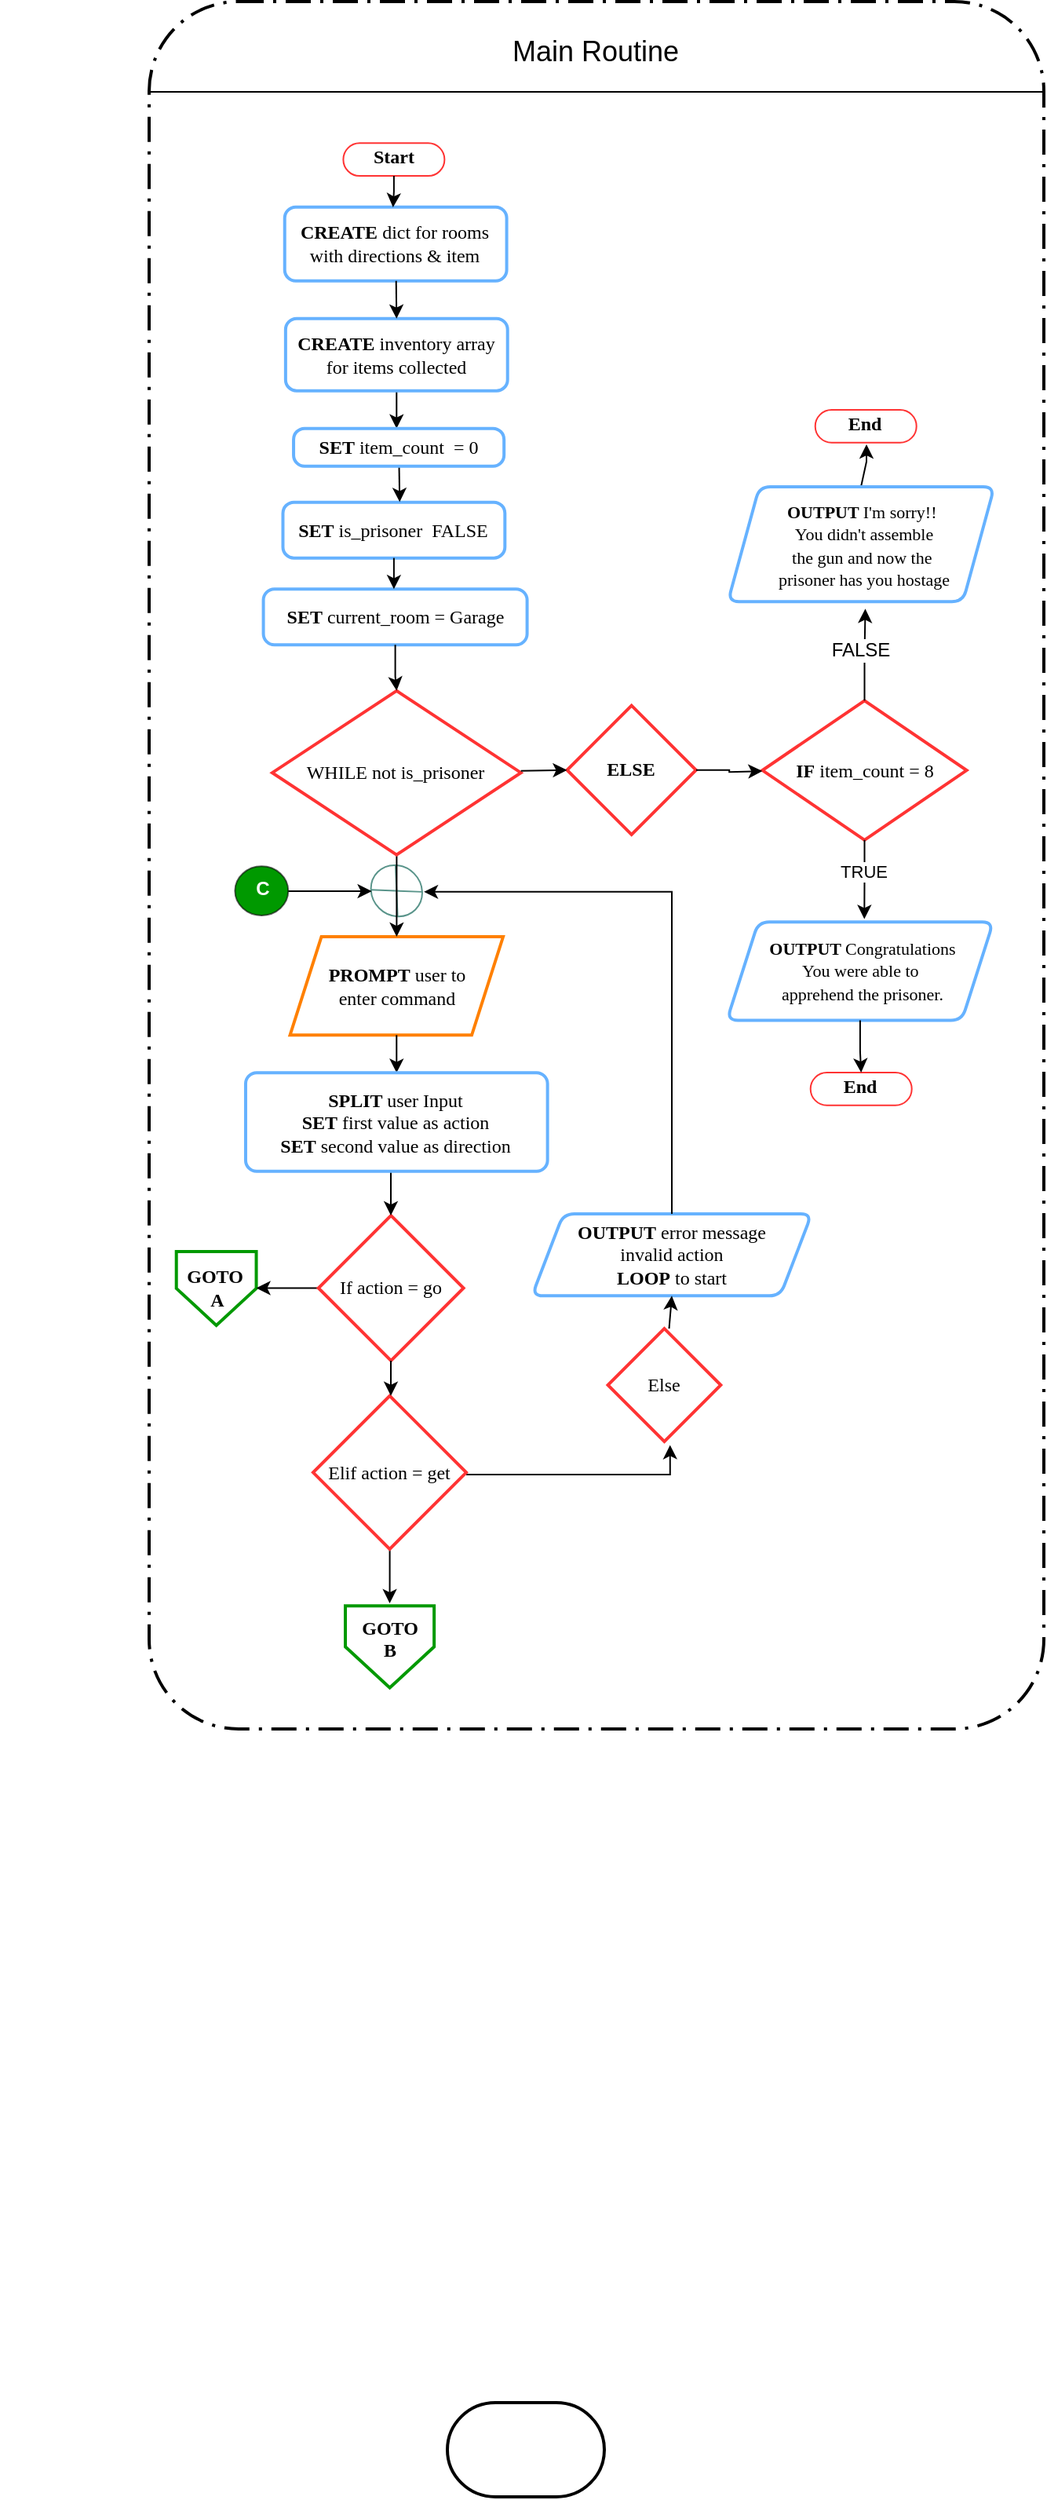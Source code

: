 <mxfile version="14.5.1" type="device" pages="2"><diagram name="Main" id="c7558073-3199-34d8-9f00-42111426c3f3"><mxGraphModel dx="749" dy="563" grid="1" gridSize="10" guides="1" tooltips="1" connect="1" arrows="1" fold="1" page="1" pageScale="1" pageWidth="826" pageHeight="1169" background="#ffffff" math="1" shadow="0"><root><mxCell id="0"/><mxCell id="1" parent="0"/><mxCell id="0WWLtKB3wUiJAzhcOd4G-40" value="Invalid Action" style="" parent="0"/><mxCell id="0WWLtKB3wUiJAzhcOd4G-45" value="Go Action" style="" parent="0"/><mxCell id="0WWLtKB3wUiJAzhcOd4G-46" value="Get Action" style="" parent="0"/><mxCell id="y08sAtkjnoNCUbRpF8mt-86" value="Main" style="" parent="0"/><mxCell id="9Ethjekv_V83rLhvx11K-10" value="" style="group" vertex="1" connectable="0" parent="y08sAtkjnoNCUbRpF8mt-86"><mxGeometry x="55" y="40" width="545" height="1010" as="geometry"/></mxCell><mxCell id="y08sAtkjnoNCUbRpF8mt-88" value="" style="group" parent="9Ethjekv_V83rLhvx11K-10" vertex="1" connectable="0"><mxGeometry width="381.233" height="1010" as="geometry"/></mxCell><mxCell id="9Ethjekv_V83rLhvx11K-9" value="" style="group" vertex="1" connectable="0" parent="9Ethjekv_V83rLhvx11K-10"><mxGeometry x="24.578" y="10.151" width="520.422" height="984.623" as="geometry"/></mxCell><mxCell id="mTEkUf8qKLwvpBxQWRvR-6" value="" style="group" vertex="1" connectable="0" parent="y08sAtkjnoNCUbRpF8mt-86"><mxGeometry x="150" y="11" width="570" height="1100" as="geometry"/></mxCell><mxCell id="mTEkUf8qKLwvpBxQWRvR-1" value="" style="group" vertex="1" connectable="0" parent="mTEkUf8qKLwvpBxQWRvR-6"><mxGeometry width="570" height="1100" as="geometry"/></mxCell><mxCell id="mTEkUf8qKLwvpBxQWRvR-2" value="" style="rounded=1;arcSize=10;dashed=1;strokeColor=#000000;fillColor=none;gradientColor=none;dashPattern=8 3 1 3;strokeWidth=2;container=0;" vertex="1" parent="mTEkUf8qKLwvpBxQWRvR-1"><mxGeometry y="-10" width="570" height="1100.0" as="geometry"/></mxCell><mxCell id="mTEkUf8qKLwvpBxQWRvR-3" value="Main Routine" style="text;html=1;resizable=0;autosize=1;align=center;verticalAlign=middle;points=[];fillColor=none;strokeColor=none;rounded=0;fontSize=18;container=0;" vertex="1" parent="mTEkUf8qKLwvpBxQWRvR-1"><mxGeometry x="223.924" y="7.349" width="120" height="30" as="geometry"/></mxCell><mxCell id="mTEkUf8qKLwvpBxQWRvR-4" value="" style="line;strokeWidth=1;html=1;fillColor=#FFFFFF;gradientColor=none;fontSize=18;" vertex="1" parent="mTEkUf8qKLwvpBxQWRvR-1"><mxGeometry y="5.763" width="570" height="83.524" as="geometry"/></mxCell><mxCell id="STAZ1fixS2PyeuKB8qIf-1" value="&lt;b&gt;&lt;font face=&quot;Times New Roman&quot;&gt;End&lt;/font&gt;&lt;/b&gt;" style="rounded=1;whiteSpace=wrap;html=1;fontFamily=Helvetica;fontSize=12;fontColor=#000000;align=center;strokeColor=#FF3333;fillColor=#FFFFFF;arcSize=50;imageWidth=24;fillOpacity=100;verticalAlign=middle;labelPosition=center;verticalLabelPosition=middle;spacingTop=-3;container=0;" vertex="1" parent="mTEkUf8qKLwvpBxQWRvR-1"><mxGeometry x="424.354" y="250.001" width="64.487" height="20.883" as="geometry"/></mxCell><mxCell id="STAZ1fixS2PyeuKB8qIf-2" style="edgeStyle=orthogonalEdgeStyle;rounded=0;orthogonalLoop=1;jettySize=auto;html=1;snapToPoint=1;" edge="1" parent="mTEkUf8qKLwvpBxQWRvR-1" source="y08sAtkjnoNCUbRpF8mt-111"><mxGeometry relative="1" as="geometry"><mxPoint x="457" y="272" as="targetPoint"/><Array as="points"><mxPoint x="457" y="283"/><mxPoint x="457" y="283"/><mxPoint x="457" y="272"/></Array></mxGeometry></mxCell><mxCell id="STAZ1fixS2PyeuKB8qIf-3" value="&lt;b&gt;&lt;font face=&quot;Times New Roman&quot;&gt;End&lt;/font&gt;&lt;/b&gt;" style="rounded=1;whiteSpace=wrap;html=1;fontFamily=Helvetica;fontSize=12;fontColor=#000000;align=center;strokeColor=#FF3333;fillColor=#FFFFFF;arcSize=50;imageWidth=24;fillOpacity=100;verticalAlign=middle;labelPosition=center;verticalLabelPosition=middle;spacingTop=-3;container=0;direction=west;" vertex="1" parent="mTEkUf8qKLwvpBxQWRvR-1"><mxGeometry x="421.354" y="672.001" width="64.487" height="20.883" as="geometry"/></mxCell><mxCell id="y08sAtkjnoNCUbRpF8mt-111" value="&lt;font style=&quot;font-size: 11px&quot;&gt;&lt;b&gt;OUTPUT &lt;/b&gt;I'm sorry!!&amp;nbsp;&lt;br&gt;You didn't assemble&lt;br&gt;the gun and now the&amp;nbsp;&lt;br&gt;prisoner has you hostage&lt;br&gt;&lt;/font&gt;" style="shape=parallelogram;perimeter=parallelogramPerimeter;whiteSpace=wrap;html=1;fixedSize=1;rounded=1;fontFamily=Times New Roman;strokeColor=#66B2FF;strokeWidth=2;arcSize=14;container=0;spacingLeft=3;" parent="mTEkUf8qKLwvpBxQWRvR-1" vertex="1"><mxGeometry x="368.741" y="299.002" width="169.703" height="73.09" as="geometry"/></mxCell><mxCell id="9Ethjekv_V83rLhvx11K-17" style="edgeStyle=orthogonalEdgeStyle;rounded=0;orthogonalLoop=1;jettySize=auto;html=1;" edge="1" parent="mTEkUf8qKLwvpBxQWRvR-6" source="0WWLtKB3wUiJAzhcOd4G-36"><mxGeometry relative="1" as="geometry"><mxPoint x="153.26" y="1010" as="targetPoint"/></mxGeometry></mxCell><mxCell id="y08sAtkjnoNCUbRpF8mt-87" value="" style="group" parent="mTEkUf8qKLwvpBxQWRvR-6" vertex="1" connectable="0"><mxGeometry x="39.984" y="84.327" width="352.982" height="951.211" as="geometry"/></mxCell><mxCell id="0WWLtKB3wUiJAzhcOd4G-79" value="" style="group;container=0;" parent="mTEkUf8qKLwvpBxQWRvR-6" vertex="1" connectable="0"><mxGeometry x="51.298" y="666.957" width="286.232" height="365.449" as="geometry"/></mxCell><mxCell id="y08sAtkjnoNCUbRpF8mt-1" value="" style="verticalLabelPosition=bottom;verticalAlign=top;html=1;shape=mxgraph.flowchart.or;rotation=45;strokeWidth=1;fillColor=#FFFFFF;strokeColor=#59948A;perimeterSpacing=1;container=0;" parent="mTEkUf8qKLwvpBxQWRvR-6" vertex="1"><mxGeometry x="140.674" y="540.616" width="33.941" height="31.324" as="geometry"/></mxCell><mxCell id="0WWLtKB3wUiJAzhcOd4G-88" value="" style="edgeStyle=elbowEdgeStyle;rounded=0;jumpStyle=none;jumpSize=5;orthogonalLoop=1;jettySize=auto;elbow=vertical;html=1;startArrow=none;startFill=0;fontFamily=Times New Roman;fontColor=#000000;" parent="mTEkUf8qKLwvpBxQWRvR-6" edge="1"><mxGeometry x="17.357" y="80.151" as="geometry"><mxPoint x="331.873" y="763.018" as="sourcePoint"/><mxPoint x="331.873" y="763.018" as="targetPoint"/></mxGeometry></mxCell><mxCell id="0WWLtKB3wUiJAzhcOd4G-6" value="&lt;b&gt;PROMPT&lt;/b&gt; user to&lt;br&gt;enter command" style="shape=parallelogram;perimeter=parallelogramPerimeter;whiteSpace=wrap;html=1;fixedSize=1;fontFamily=Times New Roman;fillColor=#FFFFFF;strokeWidth=2;strokeColor=#FF8000;container=0;" parent="mTEkUf8qKLwvpBxQWRvR-6" vertex="1"><mxGeometry x="89.764" y="585.514" width="135.762" height="62.648" as="geometry"/></mxCell><mxCell id="0WWLtKB3wUiJAzhcOd4G-24" value="" style="edgeStyle=orthogonalEdgeStyle;rounded=0;orthogonalLoop=1;jettySize=auto;html=1;fontFamily=Times New Roman;fontColor=#FFFFFF;" parent="mTEkUf8qKLwvpBxQWRvR-6" source="0WWLtKB3wUiJAzhcOd4G-18" target="0WWLtKB3wUiJAzhcOd4G-6" edge="1"><mxGeometry x="63.743" y="428.893" as="geometry"/></mxCell><mxCell id="y08sAtkjnoNCUbRpF8mt-17" style="edgeStyle=elbowEdgeStyle;rounded=0;orthogonalLoop=1;jettySize=auto;elbow=vertical;html=1;" parent="mTEkUf8qKLwvpBxQWRvR-6" source="y08sAtkjnoNCUbRpF8mt-11" edge="1"><mxGeometry x="17.357" y="80.151" as="geometry"><mxPoint x="141.806" y="556.278" as="targetPoint"/></mxGeometry></mxCell><mxCell id="y08sAtkjnoNCUbRpF8mt-16" style="edgeStyle=elbowEdgeStyle;rounded=0;orthogonalLoop=1;jettySize=auto;elbow=vertical;html=1;entryX=0.5;entryY=0;entryDx=0;entryDy=0;" parent="mTEkUf8qKLwvpBxQWRvR-6" source="0WWLtKB3wUiJAzhcOd4G-6" target="0WWLtKB3wUiJAzhcOd4G-16" edge="1"><mxGeometry x="17.357" y="80.151" as="geometry"/></mxCell><mxCell id="0WWLtKB3wUiJAzhcOd4G-18" value="WHILE not is_prisoner" style="strokeWidth=2;html=1;shape=mxgraph.flowchart.decision;whiteSpace=wrap;fontFamily=Times New Roman;fillColor=#FFFFFF;strokeColor=#FF3333;container=0;" parent="mTEkUf8qKLwvpBxQWRvR-6" vertex="1"><mxGeometry x="78.45" y="428.893" width="158.389" height="104.414" as="geometry"/></mxCell><mxCell id="y08sAtkjnoNCUbRpF8mt-91" value="&lt;b&gt;ELSE&lt;/b&gt;" style="strokeWidth=2;html=1;shape=mxgraph.flowchart.decision;whiteSpace=wrap;fontFamily=Times New Roman;fillColor=#FFFFFF;strokeColor=#FF3333;container=0;aspect=fixed;" parent="mTEkUf8qKLwvpBxQWRvR-6" vertex="1"><mxGeometry x="266.254" y="438.29" width="82.17" height="82.17" as="geometry"/></mxCell><mxCell id="y08sAtkjnoNCUbRpF8mt-92" style="edgeStyle=none;rounded=0;orthogonalLoop=1;jettySize=auto;html=1;entryX=0;entryY=0.5;entryDx=0;entryDy=0;entryPerimeter=0;shadow=0;endArrow=classic;endFill=1;fontSize=18;" parent="mTEkUf8qKLwvpBxQWRvR-6" source="0WWLtKB3wUiJAzhcOd4G-18" target="y08sAtkjnoNCUbRpF8mt-91" edge="1"><mxGeometry x="17.357" y="80.151" as="geometry"/></mxCell><mxCell id="0WWLtKB3wUiJAzhcOd4G-87" value="&lt;b&gt;OUTPUT&amp;nbsp;&lt;/b&gt;&lt;span&gt;error message&lt;br&gt;invalid action&lt;/span&gt;&lt;br&gt;&lt;b&gt;LOOP&amp;nbsp;&lt;/b&gt;&lt;span&gt;to start&lt;/span&gt;" style="shape=parallelogram;perimeter=parallelogramPerimeter;whiteSpace=wrap;html=1;fixedSize=1;rounded=1;fontFamily=Times New Roman;strokeColor=#66B2FF;strokeWidth=2;arcSize=14;container=0;" parent="mTEkUf8qKLwvpBxQWRvR-6" vertex="1"><mxGeometry x="243.91" y="761.974" width="178.188" height="52.207" as="geometry"/></mxCell><mxCell id="0WWLtKB3wUiJAzhcOd4G-57" value="" style="edgeStyle=orthogonalEdgeStyle;rounded=0;jumpStyle=arc;jumpSize=5;orthogonalLoop=1;jettySize=auto;html=1;fontFamily=Times New Roman;fontColor=#000000;" parent="mTEkUf8qKLwvpBxQWRvR-6" source="0WWLtKB3wUiJAzhcOd4G-36" edge="1"><mxGeometry x="253.81" y="554.19" as="geometry"><Array as="points"><mxPoint x="253.81" y="927.992"/><mxPoint x="331.873" y="927.992"/></Array><mxPoint x="331.873" y="909.197" as="targetPoint"/></mxGeometry></mxCell><mxCell id="0WWLtKB3wUiJAzhcOd4G-70" value="&lt;b&gt;GOTO&amp;nbsp;&lt;br&gt;A&lt;br&gt;&lt;/b&gt;" style="verticalLabelPosition=middle;verticalAlign=middle;html=1;shape=offPageConnector;rounded=0;size=0.5;fontFamily=Times New Roman;fontSize=12;fontColor=#000000;align=center;strokeColor=#009900;strokeWidth=2;fillColor=#FFFFFF;container=0;labelPosition=center;" parent="mTEkUf8qKLwvpBxQWRvR-6" vertex="1"><mxGeometry x="17.357" y="785.989" width="50.911" height="46.986" as="geometry"/></mxCell><mxCell id="0WWLtKB3wUiJAzhcOd4G-36" value="Elif action = get" style="strokeWidth=2;html=1;shape=mxgraph.flowchart.decision;whiteSpace=wrap;fontFamily=Times New Roman;aspect=fixed;fillColor=#FFFFFF;strokeColor=#FF3333;container=0;" parent="mTEkUf8qKLwvpBxQWRvR-6" vertex="1"><mxGeometry x="104.471" y="877.873" width="97.577" height="97.577" as="geometry"/></mxCell><mxCell id="y08sAtkjnoNCUbRpF8mt-2" style="edgeStyle=elbowEdgeStyle;rounded=0;orthogonalLoop=1;jettySize=auto;elbow=vertical;html=1;" parent="mTEkUf8qKLwvpBxQWRvR-6" source="0WWLtKB3wUiJAzhcOd4G-26" target="0WWLtKB3wUiJAzhcOd4G-70" edge="1"><mxGeometry x="45.641" y="534.129" as="geometry"><mxPoint x="-47.13" y="919.639" as="targetPoint"/><Array as="points"><mxPoint x="45.641" y="810.004"/></Array></mxGeometry></mxCell><mxCell id="0WWLtKB3wUiJAzhcOd4G-26" value="If action = go" style="strokeWidth=2;html=1;shape=mxgraph.flowchart.decision;whiteSpace=wrap;fontFamily=Times New Roman;aspect=fixed;fillColor=#FFFFFF;strokeColor=#FF3333;container=0;" parent="mTEkUf8qKLwvpBxQWRvR-6" vertex="1"><mxGeometry x="107.865" y="763.018" width="92.441" height="92.441" as="geometry"/></mxCell><mxCell id="0WWLtKB3wUiJAzhcOd4G-50" value="" style="edgeStyle=elbowEdgeStyle;rounded=0;jumpStyle=arc;jumpSize=5;orthogonalLoop=1;jettySize=auto;html=1;fontFamily=Times New Roman;fontColor=#000000;" parent="mTEkUf8qKLwvpBxQWRvR-6" source="0WWLtKB3wUiJAzhcOd4G-16" target="0WWLtKB3wUiJAzhcOd4G-26" edge="1"><mxGeometry x="106.734" y="763.018" as="geometry"/></mxCell><mxCell id="0WWLtKB3wUiJAzhcOd4G-51" value="" style="edgeStyle=elbowEdgeStyle;rounded=0;jumpStyle=arc;jumpSize=5;orthogonalLoop=1;jettySize=auto;html=1;fontFamily=Times New Roman;fontColor=#000000;" parent="mTEkUf8qKLwvpBxQWRvR-6" source="0WWLtKB3wUiJAzhcOd4G-26" target="0WWLtKB3wUiJAzhcOd4G-36" edge="1"><mxGeometry x="-203.256" y="-146.427" as="geometry"/></mxCell><mxCell id="y08sAtkjnoNCUbRpF8mt-101" style="edgeStyle=none;rounded=0;orthogonalLoop=1;jettySize=auto;html=1;entryX=0.5;entryY=1;entryDx=0;entryDy=0;shadow=0;endArrow=classic;endFill=1;fontSize=18;" parent="mTEkUf8qKLwvpBxQWRvR-6" source="y08sAtkjnoNCUbRpF8mt-13" target="0WWLtKB3wUiJAzhcOd4G-87" edge="1"><mxGeometry x="17.357" y="80.151" as="geometry"/></mxCell><mxCell id="y08sAtkjnoNCUbRpF8mt-13" value="Else" style="strokeWidth=2;html=1;shape=mxgraph.flowchart.decision;whiteSpace=wrap;fontFamily=Times New Roman;aspect=fixed;fillColor=#FFFFFF;strokeColor=#FF3333;container=0;" parent="mTEkUf8qKLwvpBxQWRvR-6" vertex="1"><mxGeometry x="292.276" y="835.063" width="71.899" height="71.899" as="geometry"/></mxCell><mxCell id="0WWLtKB3wUiJAzhcOd4G-49" value="&lt;b&gt;GOTO&lt;/b&gt;&lt;br&gt;&lt;b&gt;B&lt;/b&gt;" style="verticalLabelPosition=middle;verticalAlign=top;html=1;shape=offPageConnector;rounded=0;size=0.5;strokeWidth=2;fillColor=#FFFFFF;fontFamily=Times New Roman;fontColor=#000000;strokeColor=#009900;labelPosition=center;align=center;container=0;" parent="mTEkUf8qKLwvpBxQWRvR-6" vertex="1"><mxGeometry x="125.002" y="1011.567" width="56.568" height="52.207" as="geometry"/></mxCell><mxCell id="y08sAtkjnoNCUbRpF8mt-11" value="&lt;font color=&quot;#ffffff&quot;&gt;&lt;b&gt;C&lt;/b&gt;&lt;/font&gt;" style="verticalLabelPosition=middle;verticalAlign=middle;html=1;shape=mxgraph.flowchart.on-page_reference;strokeWidth=1;gradientColor=none;fillColor=#009900;strokeOpacity=60;labelPosition=center;align=center;spacingTop=-2;container=0;" parent="mTEkUf8qKLwvpBxQWRvR-6" vertex="1"><mxGeometry x="54.692" y="540.616" width="33.941" height="31.324" as="geometry"/></mxCell><mxCell id="y08sAtkjnoNCUbRpF8mt-97" style="edgeStyle=none;rounded=0;orthogonalLoop=1;jettySize=auto;html=1;shadow=0;endArrow=classic;endFill=1;fontSize=18;" parent="mTEkUf8qKLwvpBxQWRvR-6" source="0WWLtKB3wUiJAzhcOd4G-9" edge="1"><mxGeometry x="17.357" y="80.151" as="geometry"><mxPoint x="157.645" y="261.831" as="targetPoint"/></mxGeometry></mxCell><mxCell id="0WWLtKB3wUiJAzhcOd4G-1" value="&lt;b&gt;&lt;font face=&quot;Times New Roman&quot;&gt;Start&lt;/font&gt;&lt;/b&gt;" style="rounded=1;whiteSpace=wrap;html=1;fontFamily=Helvetica;fontSize=12;fontColor=#000000;align=center;strokeColor=#FF3333;fillColor=#FFFFFF;arcSize=50;imageWidth=24;fillOpacity=100;verticalAlign=middle;labelPosition=center;verticalLabelPosition=middle;spacingTop=-3;container=0;" parent="mTEkUf8qKLwvpBxQWRvR-6" vertex="1"><mxGeometry x="123.704" y="80.151" width="64.487" height="20.883" as="geometry"/></mxCell><mxCell id="0WWLtKB3wUiJAzhcOd4G-10" value="&lt;b&gt;CREATE&lt;/b&gt;&amp;nbsp;dict for rooms with directions &amp;amp; item" style="rounded=1;whiteSpace=wrap;html=1;absoluteArcSize=1;arcSize=14;strokeWidth=2;fontFamily=Times New Roman;fontColor=#000000;fillColor=#FFFFFF;strokeColor=#66B2FF;container=0;" parent="mTEkUf8qKLwvpBxQWRvR-6" vertex="1"><mxGeometry x="86.37" y="120.872" width="141.419" height="46.986" as="geometry"/></mxCell><mxCell id="0WWLtKB3wUiJAzhcOd4G-9" value="&lt;b&gt;CREATE&lt;/b&gt;&amp;nbsp;inventory array for items collected" style="rounded=1;whiteSpace=wrap;html=1;absoluteArcSize=1;arcSize=14;strokeWidth=2;fontFamily=Times New Roman;fontColor=#000000;fillColor=#FFFFFF;strokeColor=#66B2FF;container=0;" parent="mTEkUf8qKLwvpBxQWRvR-6" vertex="1"><mxGeometry x="86.935" y="191.874" width="141.419" height="45.942" as="geometry"/></mxCell><mxCell id="0WWLtKB3wUiJAzhcOd4G-8" value="&lt;b&gt;SET&lt;/b&gt; is_prisoner&amp;nbsp; FALSE" style="rounded=1;whiteSpace=wrap;html=1;absoluteArcSize=1;arcSize=14;strokeWidth=2;fontFamily=Times New Roman;fontColor=#000000;fillColor=#FFFFFF;strokeColor=#66B2FF;container=0;" parent="mTEkUf8qKLwvpBxQWRvR-6" vertex="1"><mxGeometry x="85.238" y="308.817" width="141.419" height="35.501" as="geometry"/></mxCell><mxCell id="0WWLtKB3wUiJAzhcOd4G-7" value="&lt;b&gt;SET&amp;nbsp;&lt;/b&gt;current_room = Garage" style="rounded=1;whiteSpace=wrap;html=1;absoluteArcSize=1;arcSize=14;strokeWidth=2;fontFamily=Times New Roman;fontColor=#000000;fillColor=#FFFFFF;strokeColor=#66B2FF;container=0;" parent="mTEkUf8qKLwvpBxQWRvR-6" vertex="1"><mxGeometry x="72.793" y="364.157" width="168.006" height="35.501" as="geometry"/></mxCell><mxCell id="0WWLtKB3wUiJAzhcOd4G-14" value="" style="edgeStyle=orthogonalEdgeStyle;rounded=0;orthogonalLoop=1;jettySize=auto;html=1;fontFamily=Times New Roman;fontColor=#000000;" parent="mTEkUf8qKLwvpBxQWRvR-6" source="0WWLtKB3wUiJAzhcOd4G-8" target="0WWLtKB3wUiJAzhcOd4G-7" edge="1"><mxGeometry x="89.198" y="93.725" as="geometry"><Array as="points"><mxPoint x="157.645" y="339.097"/><mxPoint x="157.645" y="339.097"/></Array></mxGeometry></mxCell><mxCell id="y08sAtkjnoNCUbRpF8mt-96" style="edgeStyle=none;rounded=0;orthogonalLoop=1;jettySize=auto;html=1;entryX=0.5;entryY=0;entryDx=0;entryDy=0;shadow=0;endArrow=classic;endFill=1;fontSize=18;" parent="mTEkUf8qKLwvpBxQWRvR-6" source="0WWLtKB3wUiJAzhcOd4G-10" target="0WWLtKB3wUiJAzhcOd4G-9" edge="1"><mxGeometry x="17.357" y="80.151" as="geometry"/></mxCell><mxCell id="y08sAtkjnoNCUbRpF8mt-24" style="edgeStyle=elbowEdgeStyle;rounded=0;orthogonalLoop=1;jettySize=auto;elbow=vertical;html=1;entryX=0.488;entryY=0.003;entryDx=0;entryDy=0;entryPerimeter=0;" parent="mTEkUf8qKLwvpBxQWRvR-6" source="0WWLtKB3wUiJAzhcOd4G-1" target="0WWLtKB3wUiJAzhcOd4G-10" edge="1"><mxGeometry x="17.357" y="80.151" as="geometry"/></mxCell><mxCell id="0WWLtKB3wUiJAzhcOd4G-23" value="" style="edgeStyle=orthogonalEdgeStyle;rounded=0;orthogonalLoop=1;jettySize=auto;html=1;fontFamily=Times New Roman;fontColor=#FFFFFF;" parent="mTEkUf8qKLwvpBxQWRvR-6" source="0WWLtKB3wUiJAzhcOd4G-7" target="0WWLtKB3wUiJAzhcOd4G-18" edge="1"><mxGeometry x="79.582" y="749.221" as="geometry"/></mxCell><mxCell id="y08sAtkjnoNCUbRpF8mt-99" style="edgeStyle=none;rounded=0;orthogonalLoop=1;jettySize=auto;html=1;entryX=0.526;entryY=-0.004;entryDx=0;entryDy=0;entryPerimeter=0;shadow=0;endArrow=classic;endFill=1;fontSize=18;" parent="mTEkUf8qKLwvpBxQWRvR-6" source="y08sAtkjnoNCUbRpF8mt-94" target="0WWLtKB3wUiJAzhcOd4G-8" edge="1"><mxGeometry x="17.357" y="80.151" as="geometry"/></mxCell><mxCell id="y08sAtkjnoNCUbRpF8mt-94" value="&lt;b&gt;SET&amp;nbsp;&lt;/b&gt;item_count&amp;nbsp;&amp;nbsp;= 0" style="rounded=1;whiteSpace=wrap;html=1;absoluteArcSize=1;arcSize=14;strokeWidth=2;fontFamily=Times New Roman;fontColor=#000000;fillColor=#FFFFFF;strokeColor=#66B2FF;container=0;" parent="mTEkUf8qKLwvpBxQWRvR-6" vertex="1"><mxGeometry x="92.026" y="261.831" width="134.065" height="24.015" as="geometry"/></mxCell><mxCell id="y08sAtkjnoNCUbRpF8mt-102" style="edgeStyle=orthogonalEdgeStyle;rounded=0;orthogonalLoop=1;jettySize=auto;html=1;shadow=0;endArrow=classic;endFill=1;fontSize=18;entryX=0.855;entryY=0.145;entryDx=0;entryDy=0;entryPerimeter=0;" parent="mTEkUf8qKLwvpBxQWRvR-6" source="0WWLtKB3wUiJAzhcOd4G-87" target="y08sAtkjnoNCUbRpF8mt-1" edge="1"><mxGeometry x="17.357" y="80.151" as="geometry"><mxPoint x="333.004" y="560.455" as="targetPoint"/><Array as="points"><mxPoint x="333.004" y="556.278"/></Array></mxGeometry></mxCell><mxCell id="y08sAtkjnoNCUbRpF8mt-105" value="&lt;b&gt;IF&lt;/b&gt;&amp;nbsp;item_count = 8" style="strokeWidth=2;html=1;shape=mxgraph.flowchart.decision;whiteSpace=wrap;fontFamily=Times New Roman;fillColor=#FFFFFF;strokeColor=#FF3333;container=0;" parent="mTEkUf8qKLwvpBxQWRvR-6" vertex="1"><mxGeometry x="390.703" y="435.158" width="130.105" height="88.752" as="geometry"/></mxCell><mxCell id="9Ethjekv_V83rLhvx11K-8" value="" style="group" vertex="1" connectable="0" parent="mTEkUf8qKLwvpBxQWRvR-6"><mxGeometry x="368.076" y="393.392" width="169.703" height="245.373" as="geometry"/></mxCell><mxCell id="y08sAtkjnoNCUbRpF8mt-108" value="&lt;font style=&quot;font-size: 11px&quot;&gt;&lt;b&gt;OUTPUT &lt;/b&gt;Congratulations&lt;br&gt;You were able to&amp;nbsp;&lt;br&gt;apprehend the prisoner.&lt;br&gt;&lt;/font&gt;" style="shape=parallelogram;perimeter=parallelogramPerimeter;whiteSpace=wrap;html=1;fixedSize=1;rounded=1;fontFamily=Times New Roman;strokeColor=#66B2FF;strokeWidth=2;arcSize=14;container=0;spacingLeft=3;" parent="9Ethjekv_V83rLhvx11K-8" vertex="1"><mxGeometry y="182.724" width="169.703" height="62.648" as="geometry"/></mxCell><mxCell id="9Ethjekv_V83rLhvx11K-3" style="edgeStyle=orthogonalEdgeStyle;rounded=0;orthogonalLoop=1;jettySize=auto;html=1;" edge="1" parent="9Ethjekv_V83rLhvx11K-8" source="y08sAtkjnoNCUbRpF8mt-91"><mxGeometry relative="1" as="geometry"><mxPoint x="22.627" y="86.664" as="targetPoint"/></mxGeometry></mxCell><mxCell id="9Ethjekv_V83rLhvx11K-4" style="edgeStyle=orthogonalEdgeStyle;rounded=0;orthogonalLoop=1;jettySize=auto;html=1;entryX=0.453;entryY=1.014;entryDx=0;entryDy=0;entryPerimeter=0;" edge="1" parent="9Ethjekv_V83rLhvx11K-8" source="y08sAtkjnoNCUbRpF8mt-105"><mxGeometry relative="1" as="geometry"><mxPoint x="88.189" y="-16.727" as="targetPoint"/><Array as="points"><mxPoint x="88.245" y="12.53"/><mxPoint x="88.245" y="12.53"/></Array></mxGeometry></mxCell><mxCell id="9Ethjekv_V83rLhvx11K-7" value="FALSE" style="text;html=1;resizable=0;autosize=1;align=center;verticalAlign=middle;points=[];fillColor=none;strokeColor=none;rounded=0;labelBackgroundColor=#ffffff;" vertex="1" parent="9Ethjekv_V83rLhvx11K-8"><mxGeometry x="59.962" width="50" height="20" as="geometry"/></mxCell><mxCell id="9Ethjekv_V83rLhvx11K-5" style="edgeStyle=orthogonalEdgeStyle;rounded=0;orthogonalLoop=1;jettySize=auto;html=1;entryX=0.516;entryY=-0.03;entryDx=0;entryDy=0;entryPerimeter=0;" edge="1" parent="mTEkUf8qKLwvpBxQWRvR-6" source="y08sAtkjnoNCUbRpF8mt-105" target="y08sAtkjnoNCUbRpF8mt-108"><mxGeometry relative="1" as="geometry"><mxPoint x="455.756" y="570.896" as="targetPoint"/><Array as="points"><mxPoint x="455.19" y="548.969"/><mxPoint x="455.19" y="548.969"/></Array></mxGeometry></mxCell><mxCell id="9Ethjekv_V83rLhvx11K-6" value="TRUE" style="edgeLabel;html=1;align=center;verticalAlign=middle;resizable=0;points=[];" vertex="1" connectable="0" parent="9Ethjekv_V83rLhvx11K-5"><mxGeometry x="-0.227" y="-1" relative="1" as="geometry"><mxPoint as="offset"/></mxGeometry></mxCell><mxCell id="0WWLtKB3wUiJAzhcOd4G-16" value="&lt;b&gt;SPLIT &lt;/b&gt;user Input&lt;br&gt;&lt;b&gt;SET&amp;nbsp;&lt;/b&gt;first value as action&lt;br&gt;&lt;b&gt;SET&amp;nbsp;&lt;/b&gt;second value as direction" style="rounded=1;whiteSpace=wrap;html=1;absoluteArcSize=1;arcSize=14;strokeWidth=2;fontFamily=Times New Roman;fontColor=#000000;fillColor=#FFFFFF;strokeColor=#66B2FF;container=0;" parent="mTEkUf8qKLwvpBxQWRvR-6" vertex="1"><mxGeometry x="61.48" y="672.178" width="192.33" height="62.648" as="geometry"/></mxCell><mxCell id="STAZ1fixS2PyeuKB8qIf-6" style="edgeStyle=orthogonalEdgeStyle;rounded=0;orthogonalLoop=1;jettySize=auto;html=1;entryX=0.5;entryY=1;entryDx=0;entryDy=0;" edge="1" parent="mTEkUf8qKLwvpBxQWRvR-6" source="y08sAtkjnoNCUbRpF8mt-108" target="STAZ1fixS2PyeuKB8qIf-3"><mxGeometry relative="1" as="geometry"/></mxCell><mxCell id="ChAaFYYGDAksJvhcApeV-2" value="" style="strokeWidth=2;html=1;shape=mxgraph.flowchart.terminator;whiteSpace=wrap;labelBackgroundColor=#ffffff;" vertex="1" parent="y08sAtkjnoNCUbRpF8mt-86"><mxGeometry x="340" y="1530" width="100" height="60" as="geometry"/></mxCell></root></mxGraphModel></diagram><diagram id="-3FlQa_ydrnYIIXXFI6g" name="Subs"><mxGraphModel dx="1185" dy="685" grid="1" gridSize="10" guides="1" tooltips="1" connect="1" arrows="1" fold="1" page="1" pageScale="1" pageWidth="850" pageHeight="1100" math="0" shadow="0"><root><mxCell id="f73AZDt4PnajLJx1GiT9-0"/><mxCell id="f73AZDt4PnajLJx1GiT9-1" value="Go Subroutine" parent="f73AZDt4PnajLJx1GiT9-0"/><mxCell id="RNLMbFgBaSJTwlUvluCN-24" value="" style="rounded=1;arcSize=10;dashed=1;strokeColor=#000000;fillColor=none;gradientColor=none;dashPattern=8 3 1 3;strokeWidth=2;container=0;" vertex="1" parent="f73AZDt4PnajLJx1GiT9-1"><mxGeometry x="110" y="50" width="560.0" height="460" as="geometry"/></mxCell><mxCell id="RNLMbFgBaSJTwlUvluCN-1" style="edgeStyle=elbowEdgeStyle;rounded=0;orthogonalLoop=1;jettySize=auto;elbow=vertical;html=1;entryX=0;entryY=0.5;entryDx=0;entryDy=0;entryPerimeter=0;" edge="1" parent="f73AZDt4PnajLJx1GiT9-1" source="RNLMbFgBaSJTwlUvluCN-17"><mxGeometry x="110" y="105.255" as="geometry"><mxPoint x="191.333" y="167.417" as="targetPoint"/></mxGeometry></mxCell><mxCell id="RNLMbFgBaSJTwlUvluCN-2" value="&lt;b&gt;GOTO&amp;nbsp;&lt;br&gt;C&lt;br&gt;&lt;/b&gt;" style="verticalLabelPosition=middle;verticalAlign=middle;html=1;shape=offPageConnector;rounded=0;size=0.5;fontFamily=Times New Roman;fontSize=12;fontColor=#000000;align=center;strokeColor=#009900;strokeWidth=2;fillColor=#FFFFFF;container=0;labelPosition=center;" vertex="1" parent="f73AZDt4PnajLJx1GiT9-1"><mxGeometry x="592.667" y="139.79" width="60.0" height="62.162" as="geometry"/></mxCell><mxCell id="RNLMbFgBaSJTwlUvluCN-3" style="edgeStyle=elbowEdgeStyle;rounded=0;orthogonalLoop=1;jettySize=auto;elbow=vertical;html=1;entryX=-0.04;entryY=0.442;entryDx=0;entryDy=0;entryPerimeter=0;" edge="1" parent="f73AZDt4PnajLJx1GiT9-1" source="RNLMbFgBaSJTwlUvluCN-20" target="RNLMbFgBaSJTwlUvluCN-2"><mxGeometry x="110" y="105.255" as="geometry"/></mxCell><mxCell id="RNLMbFgBaSJTwlUvluCN-4" value="&lt;b&gt;GET &lt;/b&gt;room from dict&lt;br&gt;&lt;b&gt;SET&lt;/b&gt;&amp;nbsp;room as curr_room" style="rounded=1;whiteSpace=wrap;html=1;absoluteArcSize=1;arcSize=14;strokeWidth=2;fontFamily=Times New Roman;fontColor=#000000;fillColor=#FFFFFF;strokeColor=#66B2FF;verticalAlign=top;spacingTop=-2;container=0;" vertex="1" parent="f73AZDt4PnajLJx1GiT9-1"><mxGeometry x="164.667" y="277.928" width="173.333" height="49.73" as="geometry"/></mxCell><mxCell id="RNLMbFgBaSJTwlUvluCN-5" value="&lt;font style=&quot;font-size: 11px&quot;&gt;&lt;b&gt;&amp;nbsp; &amp;nbsp; &amp;nbsp;OUTPUT&lt;/b&gt;&amp;nbsp;you found the prisoner&lt;br&gt;&lt;b&gt;RETURN&lt;/b&gt;&lt;span&gt;&amp;nbsp;is_prisoner&lt;br&gt;&lt;/span&gt;&lt;/font&gt;" style="shape=parallelogram;html=1;strokeWidth=2;perimeter=parallelogramPerimeter;whiteSpace=wrap;rounded=1;arcSize=29;size=0.23;fontFamily=Times New Roman;fontSize=12;fontColor=#000000;align=center;strokeColor=#66B2FF;fillColor=#ffffff;labelPosition=center;verticalLabelPosition=middle;verticalAlign=middle;spacing=0;spacingLeft=1;spacingRight=1;container=0;" vertex="1" parent="f73AZDt4PnajLJx1GiT9-1"><mxGeometry x="416.667" y="300.721" width="202.667" height="75.285" as="geometry"/></mxCell><mxCell id="RNLMbFgBaSJTwlUvluCN-6" style="rounded=0;orthogonalLoop=1;jettySize=auto;html=1;shadow=0;endArrow=classic;endFill=1;exitX=0.54;exitY=-0.025;exitDx=0;exitDy=0;exitPerimeter=0;entryX=0.468;entryY=1.008;entryDx=0;entryDy=0;entryPerimeter=0;" edge="1" parent="f73AZDt4PnajLJx1GiT9-1" source="RNLMbFgBaSJTwlUvluCN-7" target="RNLMbFgBaSJTwlUvluCN-5"><mxGeometry x="110" y="105.255" as="geometry"><mxPoint x="510.0" y="377.387" as="targetPoint"/></mxGeometry></mxCell><mxCell id="RNLMbFgBaSJTwlUvluCN-7" value="&lt;b&gt;SET&lt;/b&gt;&amp;nbsp;is_prisoner &lt;br&gt;&lt;b&gt;TRUE&lt;/b&gt;" style="rounded=1;whiteSpace=wrap;html=1;absoluteArcSize=1;arcSize=14;strokeWidth=2;fontFamily=Times New Roman;fontColor=#000000;fillColor=#FFFFFF;strokeColor=#66B2FF;verticalAlign=top;spacingTop=-2;container=0;" vertex="1" parent="f73AZDt4PnajLJx1GiT9-1"><mxGeometry x="443.333" y="400.871" width="124.667" height="49.73" as="geometry"/></mxCell><mxCell id="RNLMbFgBaSJTwlUvluCN-8" value="if curr_room&lt;br&gt;is basement" style="strokeWidth=2;html=1;shape=mxgraph.flowchart.decision;whiteSpace=wrap;gradientColor=none;strokeColor=#FF3333;fillColor=#FFFFFF;aspect=fixed;snapToPoint=1;verticalAlign=middle;container=0;" vertex="1" parent="f73AZDt4PnajLJx1GiT9-1"><mxGeometry x="185.333" y="356.667" width="132.0" height="132.0" as="geometry"/></mxCell><mxCell id="RNLMbFgBaSJTwlUvluCN-9" style="edgeStyle=elbowEdgeStyle;rounded=0;orthogonalLoop=1;jettySize=auto;elbow=vertical;html=1;entryX=0.5;entryY=0;entryDx=0;entryDy=0;entryPerimeter=0;shadow=0;endArrow=classic;endFill=1;" edge="1" parent="f73AZDt4PnajLJx1GiT9-1" source="RNLMbFgBaSJTwlUvluCN-4" target="RNLMbFgBaSJTwlUvluCN-8"><mxGeometry x="110" y="105.255" as="geometry"/></mxCell><mxCell id="RNLMbFgBaSJTwlUvluCN-10" style="edgeStyle=elbowEdgeStyle;rounded=0;orthogonalLoop=1;jettySize=auto;elbow=vertical;html=1;" edge="1" parent="f73AZDt4PnajLJx1GiT9-1" source="RNLMbFgBaSJTwlUvluCN-23"><mxGeometry x="110" y="105.255" as="geometry"><mxPoint x="251.333" y="229.58" as="sourcePoint"/><mxPoint x="251.333" y="273.784" as="targetPoint"/></mxGeometry></mxCell><mxCell id="RNLMbFgBaSJTwlUvluCN-11" value="TRUE" style="edgeLabel;html=1;align=center;verticalAlign=middle;resizable=0;points=[];container=0;" vertex="1" connectable="0" parent="RNLMbFgBaSJTwlUvluCN-10"><mxGeometry x="-0.398" y="-1" relative="1" as="geometry"><mxPoint y="1" as="offset"/></mxGeometry></mxCell><mxCell id="RNLMbFgBaSJTwlUvluCN-12" style="edgeStyle=elbowEdgeStyle;rounded=0;orthogonalLoop=1;jettySize=auto;elbow=vertical;html=1;entryX=0;entryY=0.5;entryDx=0;entryDy=0;shadow=0;endArrow=classic;endFill=1;exitX=0.855;exitY=0.145;exitDx=0;exitDy=0;exitPerimeter=0;" edge="1" parent="f73AZDt4PnajLJx1GiT9-1" source="RNLMbFgBaSJTwlUvluCN-13" target="RNLMbFgBaSJTwlUvluCN-7"><mxGeometry x="110" y="105.255" as="geometry"/></mxCell><mxCell id="RNLMbFgBaSJTwlUvluCN-13" value="" style="verticalLabelPosition=bottom;verticalAlign=top;html=1;shape=mxgraph.flowchart.or;rotation=45;strokeWidth=1;fillColor=#FFFFFF;strokeColor=#59948A;perimeterSpacing=1;container=0;" vertex="1" parent="f73AZDt4PnajLJx1GiT9-1"><mxGeometry x="340.667" y="404.324" width="40.0" height="41.441" as="geometry"/></mxCell><mxCell id="RNLMbFgBaSJTwlUvluCN-14" style="edgeStyle=elbowEdgeStyle;rounded=0;orthogonalLoop=1;jettySize=auto;elbow=vertical;html=1;exitX=1;exitY=0.5;exitDx=0;exitDy=0;exitPerimeter=0;entryX=0.145;entryY=0.855;entryDx=0;entryDy=0;entryPerimeter=0;shadow=0;endArrow=classic;endFill=1;" edge="1" parent="f73AZDt4PnajLJx1GiT9-1" source="RNLMbFgBaSJTwlUvluCN-8" target="RNLMbFgBaSJTwlUvluCN-13"><mxGeometry x="110" y="105.255" as="geometry"/></mxCell><mxCell id="RNLMbFgBaSJTwlUvluCN-15" style="edgeStyle=elbowEdgeStyle;rounded=0;orthogonalLoop=1;jettySize=auto;elbow=vertical;html=1;entryX=0;entryY=0.5;entryDx=0;entryDy=0;shadow=0;endArrow=classic;endFill=1;exitX=0.855;exitY=0.145;exitDx=0;exitDy=0;exitPerimeter=0;" edge="1" parent="f73AZDt4PnajLJx1GiT9-1" source="RNLMbFgBaSJTwlUvluCN-13" target="RNLMbFgBaSJTwlUvluCN-7"><mxGeometry x="110" y="105.255" as="geometry"><mxPoint x="382.087" y="425.045" as="sourcePoint"/><mxPoint x="420.667" y="425.736" as="targetPoint"/><Array as="points"><mxPoint x="403.333" y="425.736"/></Array></mxGeometry></mxCell><mxCell id="RNLMbFgBaSJTwlUvluCN-16" value="TRUE" style="edgeLabel;html=1;align=center;verticalAlign=middle;resizable=0;points=[];container=0;" vertex="1" connectable="0" parent="RNLMbFgBaSJTwlUvluCN-15"><mxGeometry x="-0.427" y="3" relative="1" as="geometry"><mxPoint x="3" y="1.5" as="offset"/></mxGeometry></mxCell><mxCell id="RNLMbFgBaSJTwlUvluCN-17" value="&lt;font color=&quot;#ffffff&quot;&gt;&lt;b&gt;A&lt;/b&gt;&lt;/font&gt;" style="verticalLabelPosition=middle;verticalAlign=middle;html=1;shape=mxgraph.flowchart.on-page_reference;strokeWidth=1;gradientColor=none;fillColor=#009900;strokeOpacity=60;labelPosition=center;align=center;spacingTop=-2;container=0;" vertex="1" parent="f73AZDt4PnajLJx1GiT9-1"><mxGeometry x="126" y="146.697" width="40.0" height="41.441" as="geometry"/></mxCell><mxCell id="RNLMbFgBaSJTwlUvluCN-18" style="edgeStyle=elbowEdgeStyle;rounded=0;orthogonalLoop=1;jettySize=auto;elbow=vertical;html=1;entryX=0.115;entryY=0.442;entryDx=0;entryDy=0;entryPerimeter=0;" edge="1" parent="f73AZDt4PnajLJx1GiT9-1"><mxGeometry x="191.333" y="105.255" as="geometry"><mxPoint x="311.333" y="167.417" as="sourcePoint"/><mxPoint x="368.067" y="167.556" as="targetPoint"/><Array as="points"><mxPoint x="350.0" y="167.417"/></Array></mxGeometry></mxCell><mxCell id="RNLMbFgBaSJTwlUvluCN-19" value="FALSE" style="edgeLabel;html=1;align=center;verticalAlign=middle;resizable=0;points=[];container=0;" vertex="1" connectable="0" parent="RNLMbFgBaSJTwlUvluCN-18"><mxGeometry x="-0.215" y="1" relative="1" as="geometry"><mxPoint as="offset"/></mxGeometry></mxCell><mxCell id="RNLMbFgBaSJTwlUvluCN-20" value="&lt;b&gt;&amp;nbsp; &amp;nbsp; &amp;nbsp;OUTPUT&lt;/b&gt;&amp;nbsp;error message&lt;br&gt;invalid direction&lt;br&gt;&lt;b&gt;LOOP &lt;/b&gt;to start" style="shape=parallelogram;html=1;strokeWidth=2;perimeter=parallelogramPerimeter;whiteSpace=wrap;rounded=1;arcSize=12;size=0.23;fontFamily=Times New Roman;fontSize=12;fontColor=#000000;align=center;strokeColor=#66B2FF;fillColor=#ffffff;labelPosition=center;verticalLabelPosition=middle;verticalAlign=middle;spacing=0;container=0;" vertex="1" parent="f73AZDt4PnajLJx1GiT9-1"><mxGeometry x="342" y="134.264" width="226.667" height="69.069" as="geometry"/></mxCell><mxCell id="RNLMbFgBaSJTwlUvluCN-21" style="edgeStyle=orthogonalEdgeStyle;rounded=0;orthogonalLoop=1;jettySize=auto;elbow=vertical;html=1;shadow=0;endArrow=classic;endFill=1;exitX=0.145;exitY=0.145;exitDx=0;exitDy=0;exitPerimeter=0;" edge="1" parent="f73AZDt4PnajLJx1GiT9-1" source="RNLMbFgBaSJTwlUvluCN-13" target="RNLMbFgBaSJTwlUvluCN-20"><mxGeometry x="110" y="105.255" as="geometry"><mxPoint x="360.667" y="393.964" as="sourcePoint"/><mxPoint x="430.0" y="204.715" as="targetPoint"/><Array as="points"><mxPoint x="360.667" y="259.97"/><mxPoint x="430.0" y="259.97"/></Array></mxGeometry></mxCell><mxCell id="RNLMbFgBaSJTwlUvluCN-22" value="FALSE" style="edgeLabel;html=1;align=center;verticalAlign=middle;resizable=0;points=[];container=0;" vertex="1" connectable="0" parent="RNLMbFgBaSJTwlUvluCN-21"><mxGeometry x="-0.568" relative="1" as="geometry"><mxPoint y="-1.03" as="offset"/></mxGeometry></mxCell><mxCell id="RNLMbFgBaSJTwlUvluCN-23" value="If direction in&lt;br&gt;room dict" style="strokeWidth=2;html=1;shape=mxgraph.flowchart.decision;whiteSpace=wrap;fontFamily=Times New Roman;aspect=fixed;fillColor=#FFFFFF;strokeColor=#FF3333;container=0;" vertex="1" parent="f73AZDt4PnajLJx1GiT9-1"><mxGeometry x="191.333" y="105.255" width="120.0" height="120.0" as="geometry"/></mxCell><mxCell id="RNLMbFgBaSJTwlUvluCN-25" value="Movement Subroutine" style="text;html=1;resizable=0;autosize=1;align=center;verticalAlign=middle;points=[];fillColor=none;strokeColor=none;rounded=0;fontSize=18;container=0;" vertex="1" parent="f73AZDt4PnajLJx1GiT9-1"><mxGeometry x="294.996" y="58.636" width="190" height="30" as="geometry"/></mxCell><mxCell id="RNLMbFgBaSJTwlUvluCN-26" value="" style="line;strokeWidth=1;html=1;fillColor=#FFFFFF;gradientColor=none;fontSize=18;" vertex="1" parent="f73AZDt4PnajLJx1GiT9-1"><mxGeometry x="110" y="78.997" width="560.0" height="34.928" as="geometry"/></mxCell><mxCell id="6JOZB9bAO356DKPbMMHE-1" value="" style="group" vertex="1" connectable="0" parent="f73AZDt4PnajLJx1GiT9-1"><mxGeometry x="110" y="580" width="560.0" height="460" as="geometry"/></mxCell><mxCell id="6JOZB9bAO356DKPbMMHE-2" value="" style="rounded=1;arcSize=10;dashed=1;strokeColor=#000000;fillColor=none;gradientColor=none;dashPattern=8 3 1 3;strokeWidth=2;container=0;" vertex="1" parent="6JOZB9bAO356DKPbMMHE-1"><mxGeometry width="560.0" height="460" as="geometry"/></mxCell><mxCell id="6JOZB9bAO356DKPbMMHE-3" value="Item Subroutine" style="text;html=1;resizable=0;autosize=1;align=center;verticalAlign=middle;points=[];fillColor=none;strokeColor=none;rounded=0;fontSize=18;container=0;" vertex="1" parent="6JOZB9bAO356DKPbMMHE-1"><mxGeometry x="209.996" y="10" width="140" height="30" as="geometry"/></mxCell><mxCell id="6JOZB9bAO356DKPbMMHE-4" value="" style="line;strokeWidth=1;html=1;fillColor=#FFFFFF;gradientColor=none;fontSize=18;" vertex="1" parent="6JOZB9bAO356DKPbMMHE-1"><mxGeometry y="32" width="560.0" height="34.928" as="geometry"/></mxCell><mxCell id="CUUeovtpOCANfbVfb4VJ-0" value="&lt;font color=&quot;#ffffff&quot;&gt;&lt;b&gt;B&lt;/b&gt;&lt;/font&gt;" style="verticalLabelPosition=middle;verticalAlign=middle;html=1;shape=mxgraph.flowchart.on-page_reference;strokeWidth=1;gradientColor=none;fillColor=#009900;strokeOpacity=60;labelPosition=center;align=center;spacingTop=-2;container=0;" vertex="1" parent="6JOZB9bAO356DKPbMMHE-1"><mxGeometry x="10" y="179.997" width="40.0" height="41.441" as="geometry"/></mxCell></root></mxGraphModel></diagram></mxfile>